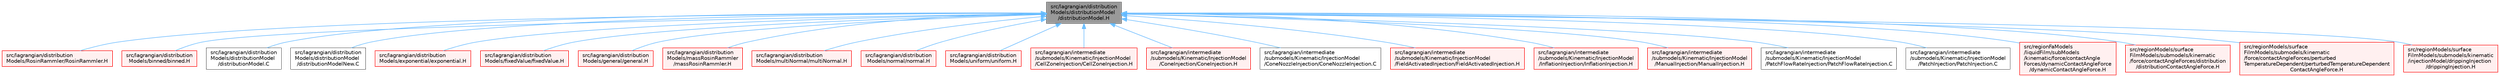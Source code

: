 digraph "src/lagrangian/distributionModels/distributionModel/distributionModel.H"
{
 // LATEX_PDF_SIZE
  bgcolor="transparent";
  edge [fontname=Helvetica,fontsize=10,labelfontname=Helvetica,labelfontsize=10];
  node [fontname=Helvetica,fontsize=10,shape=box,height=0.2,width=0.4];
  Node1 [id="Node000001",label="src/lagrangian/distribution\lModels/distributionModel\l/distributionModel.H",height=0.2,width=0.4,color="gray40", fillcolor="grey60", style="filled", fontcolor="black",tooltip=" "];
  Node1 -> Node2 [id="edge1_Node000001_Node000002",dir="back",color="steelblue1",style="solid",tooltip=" "];
  Node2 [id="Node000002",label="src/lagrangian/distribution\lModels/RosinRammler/RosinRammler.H",height=0.2,width=0.4,color="red", fillcolor="#FFF0F0", style="filled",URL="$RosinRammler_8H.html",tooltip=" "];
  Node1 -> Node4 [id="edge2_Node000001_Node000004",dir="back",color="steelblue1",style="solid",tooltip=" "];
  Node4 [id="Node000004",label="src/lagrangian/distribution\lModels/binned/binned.H",height=0.2,width=0.4,color="red", fillcolor="#FFF0F0", style="filled",URL="$binned_8H.html",tooltip=" "];
  Node1 -> Node7 [id="edge3_Node000001_Node000007",dir="back",color="steelblue1",style="solid",tooltip=" "];
  Node7 [id="Node000007",label="src/lagrangian/distribution\lModels/distributionModel\l/distributionModel.C",height=0.2,width=0.4,color="grey40", fillcolor="white", style="filled",URL="$distributionModel_8C.html",tooltip=" "];
  Node1 -> Node8 [id="edge4_Node000001_Node000008",dir="back",color="steelblue1",style="solid",tooltip=" "];
  Node8 [id="Node000008",label="src/lagrangian/distribution\lModels/distributionModel\l/distributionModelNew.C",height=0.2,width=0.4,color="grey40", fillcolor="white", style="filled",URL="$distributionModelNew_8C.html",tooltip=" "];
  Node1 -> Node9 [id="edge5_Node000001_Node000009",dir="back",color="steelblue1",style="solid",tooltip=" "];
  Node9 [id="Node000009",label="src/lagrangian/distribution\lModels/exponential/exponential.H",height=0.2,width=0.4,color="red", fillcolor="#FFF0F0", style="filled",URL="$lagrangian_2distributionModels_2exponential_2exponential_8H.html",tooltip=" "];
  Node1 -> Node11 [id="edge6_Node000001_Node000011",dir="back",color="steelblue1",style="solid",tooltip=" "];
  Node11 [id="Node000011",label="src/lagrangian/distribution\lModels/fixedValue/fixedValue.H",height=0.2,width=0.4,color="red", fillcolor="#FFF0F0", style="filled",URL="$fixedValue_8H.html",tooltip=" "];
  Node1 -> Node13 [id="edge7_Node000001_Node000013",dir="back",color="steelblue1",style="solid",tooltip=" "];
  Node13 [id="Node000013",label="src/lagrangian/distribution\lModels/general/general.H",height=0.2,width=0.4,color="red", fillcolor="#FFF0F0", style="filled",URL="$src_2lagrangian_2distributionModels_2general_2general_8H.html",tooltip=" "];
  Node1 -> Node15 [id="edge8_Node000001_Node000015",dir="back",color="steelblue1",style="solid",tooltip=" "];
  Node15 [id="Node000015",label="src/lagrangian/distribution\lModels/massRosinRammler\l/massRosinRammler.H",height=0.2,width=0.4,color="red", fillcolor="#FFF0F0", style="filled",URL="$massRosinRammler_8H.html",tooltip=" "];
  Node1 -> Node17 [id="edge9_Node000001_Node000017",dir="back",color="steelblue1",style="solid",tooltip=" "];
  Node17 [id="Node000017",label="src/lagrangian/distribution\lModels/multiNormal/multiNormal.H",height=0.2,width=0.4,color="red", fillcolor="#FFF0F0", style="filled",URL="$multiNormal_8H.html",tooltip=" "];
  Node1 -> Node19 [id="edge10_Node000001_Node000019",dir="back",color="steelblue1",style="solid",tooltip=" "];
  Node19 [id="Node000019",label="src/lagrangian/distribution\lModels/normal/normal.H",height=0.2,width=0.4,color="red", fillcolor="#FFF0F0", style="filled",URL="$normal_8H.html",tooltip=" "];
  Node1 -> Node21 [id="edge11_Node000001_Node000021",dir="back",color="steelblue1",style="solid",tooltip=" "];
  Node21 [id="Node000021",label="src/lagrangian/distribution\lModels/uniform/uniform.H",height=0.2,width=0.4,color="red", fillcolor="#FFF0F0", style="filled",URL="$src_2lagrangian_2distributionModels_2uniform_2uniform_8H.html",tooltip=" "];
  Node1 -> Node23 [id="edge12_Node000001_Node000023",dir="back",color="steelblue1",style="solid",tooltip=" "];
  Node23 [id="Node000023",label="src/lagrangian/intermediate\l/submodels/Kinematic/InjectionModel\l/CellZoneInjection/CellZoneInjection.H",height=0.2,width=0.4,color="red", fillcolor="#FFF0F0", style="filled",URL="$CellZoneInjection_8H.html",tooltip=" "];
  Node1 -> Node37 [id="edge13_Node000001_Node000037",dir="back",color="steelblue1",style="solid",tooltip=" "];
  Node37 [id="Node000037",label="src/lagrangian/intermediate\l/submodels/Kinematic/InjectionModel\l/ConeInjection/ConeInjection.H",height=0.2,width=0.4,color="red", fillcolor="#FFF0F0", style="filled",URL="$ConeInjection_8H.html",tooltip=" "];
  Node1 -> Node39 [id="edge14_Node000001_Node000039",dir="back",color="steelblue1",style="solid",tooltip=" "];
  Node39 [id="Node000039",label="src/lagrangian/intermediate\l/submodels/Kinematic/InjectionModel\l/ConeNozzleInjection/ConeNozzleInjection.C",height=0.2,width=0.4,color="grey40", fillcolor="white", style="filled",URL="$ConeNozzleInjection_8C.html",tooltip=" "];
  Node1 -> Node40 [id="edge15_Node000001_Node000040",dir="back",color="steelblue1",style="solid",tooltip=" "];
  Node40 [id="Node000040",label="src/lagrangian/intermediate\l/submodels/Kinematic/InjectionModel\l/FieldActivatedInjection/FieldActivatedInjection.H",height=0.2,width=0.4,color="red", fillcolor="#FFF0F0", style="filled",URL="$FieldActivatedInjection_8H.html",tooltip=" "];
  Node1 -> Node42 [id="edge16_Node000001_Node000042",dir="back",color="steelblue1",style="solid",tooltip=" "];
  Node42 [id="Node000042",label="src/lagrangian/intermediate\l/submodels/Kinematic/InjectionModel\l/InflationInjection/InflationInjection.H",height=0.2,width=0.4,color="red", fillcolor="#FFF0F0", style="filled",URL="$InflationInjection_8H.html",tooltip=" "];
  Node1 -> Node44 [id="edge17_Node000001_Node000044",dir="back",color="steelblue1",style="solid",tooltip=" "];
  Node44 [id="Node000044",label="src/lagrangian/intermediate\l/submodels/Kinematic/InjectionModel\l/ManualInjection/ManualInjection.H",height=0.2,width=0.4,color="red", fillcolor="#FFF0F0", style="filled",URL="$ManualInjection_8H.html",tooltip=" "];
  Node1 -> Node46 [id="edge18_Node000001_Node000046",dir="back",color="steelblue1",style="solid",tooltip=" "];
  Node46 [id="Node000046",label="src/lagrangian/intermediate\l/submodels/Kinematic/InjectionModel\l/PatchFlowRateInjection/PatchFlowRateInjection.C",height=0.2,width=0.4,color="grey40", fillcolor="white", style="filled",URL="$PatchFlowRateInjection_8C.html",tooltip=" "];
  Node1 -> Node47 [id="edge19_Node000001_Node000047",dir="back",color="steelblue1",style="solid",tooltip=" "];
  Node47 [id="Node000047",label="src/lagrangian/intermediate\l/submodels/Kinematic/InjectionModel\l/PatchInjection/PatchInjection.C",height=0.2,width=0.4,color="grey40", fillcolor="white", style="filled",URL="$PatchInjection_8C.html",tooltip=" "];
  Node1 -> Node48 [id="edge20_Node000001_Node000048",dir="back",color="steelblue1",style="solid",tooltip=" "];
  Node48 [id="Node000048",label="src/regionFaModels\l/liquidFilm/subModels\l/kinematic/force/contactAngle\lForces/dynamicContactAngleForce\l/dynamicContactAngleForce.H",height=0.2,width=0.4,color="red", fillcolor="#FFF0F0", style="filled",URL="$dynamicContactAngleForce_8H.html",tooltip=" "];
  Node1 -> Node50 [id="edge21_Node000001_Node000050",dir="back",color="steelblue1",style="solid",tooltip=" "];
  Node50 [id="Node000050",label="src/regionModels/surface\lFilmModels/submodels/kinematic\l/force/contactAngleForces/distribution\l/distributionContactAngleForce.H",height=0.2,width=0.4,color="red", fillcolor="#FFF0F0", style="filled",URL="$distributionContactAngleForce_8H.html",tooltip=" "];
  Node1 -> Node52 [id="edge22_Node000001_Node000052",dir="back",color="steelblue1",style="solid",tooltip=" "];
  Node52 [id="Node000052",label="src/regionModels/surface\lFilmModels/submodels/kinematic\l/force/contactAngleForces/perturbed\lTemperatureDependent/perturbedTemperatureDependent\lContactAngleForce.H",height=0.2,width=0.4,color="red", fillcolor="#FFF0F0", style="filled",URL="$perturbedTemperatureDependentContactAngleForce_8H.html",tooltip=" "];
  Node1 -> Node54 [id="edge23_Node000001_Node000054",dir="back",color="steelblue1",style="solid",tooltip=" "];
  Node54 [id="Node000054",label="src/regionModels/surface\lFilmModels/submodels/kinematic\l/injectionModel/drippingInjection\l/drippingInjection.H",height=0.2,width=0.4,color="red", fillcolor="#FFF0F0", style="filled",URL="$drippingInjection_8H.html",tooltip=" "];
}
